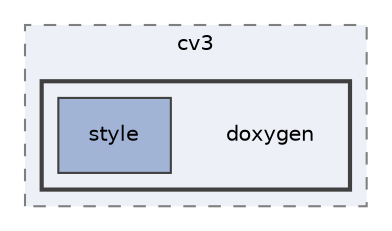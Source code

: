 digraph "out/doc_out/objects/cv3/doxygen"
{
 // INTERACTIVE_SVG=YES
 // LATEX_PDF_SIZE
  bgcolor="transparent";
  edge [fontname="Helvetica",fontsize="10",labelfontname="Helvetica",labelfontsize="10"];
  node [fontname="Helvetica",fontsize="10",shape=record];
  compound=true
  subgraph clusterdir_dd6b973b5ba8bf770f5fd4cad07642c1 {
    graph [ bgcolor="#edf0f7", pencolor="grey50", style="filled,dashed,", label="cv3", fontname="Helvetica", fontsize="10", URL="dir_dd6b973b5ba8bf770f5fd4cad07642c1.html"]
  subgraph clusterdir_62e28bd9110ce3e47f59b6deb0829892 {
    graph [ bgcolor="#edf0f7", pencolor="grey25", style="filled,bold,", label="", fontname="Helvetica", fontsize="10", URL="dir_62e28bd9110ce3e47f59b6deb0829892.html"]
    dir_62e28bd9110ce3e47f59b6deb0829892 [shape=plaintext, label="doxygen"];
  dir_aed9a7d4121cab9f9404371b20e71adb [shape=box, label="style", style="filled,", fillcolor="#a2b4d6", color="grey25", URL="dir_aed9a7d4121cab9f9404371b20e71adb.html"];
  }
  }
}

